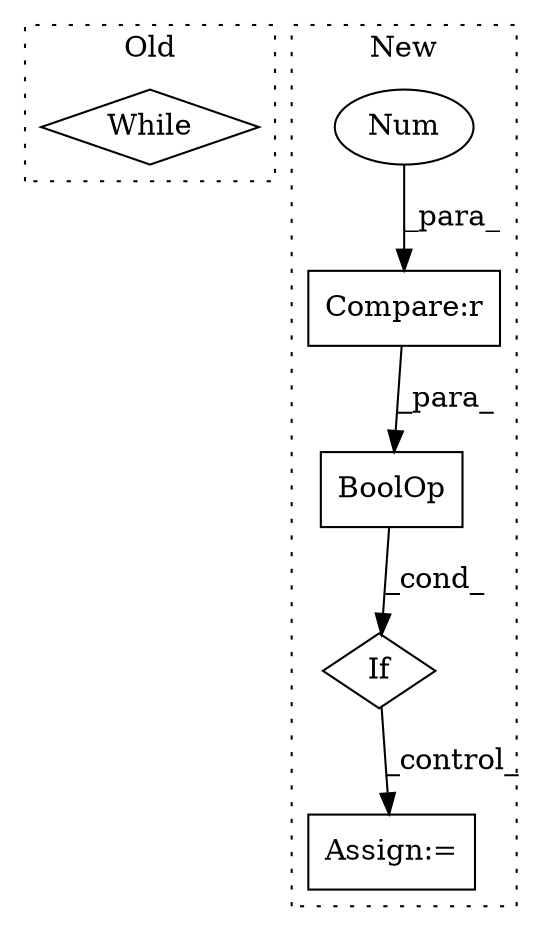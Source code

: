 digraph G {
subgraph cluster0 {
1 [label="While" a="52" s="1512,1531" l="6,10" shape="diamond"];
label = "Old";
style="dotted";
}
subgraph cluster1 {
2 [label="BoolOp" a="72" s="2141" l="35" shape="box"];
3 [label="Compare:r" a="40" s="2141" l="15" shape="box"];
4 [label="Assign:=" a="68" s="2270" l="3" shape="box"];
5 [label="If" a="96" s="2138" l="3" shape="diamond"];
6 [label="Num" a="76" s="2153" l="3" shape="ellipse"];
label = "New";
style="dotted";
}
2 -> 5 [label="_cond_"];
3 -> 2 [label="_para_"];
5 -> 4 [label="_control_"];
6 -> 3 [label="_para_"];
}